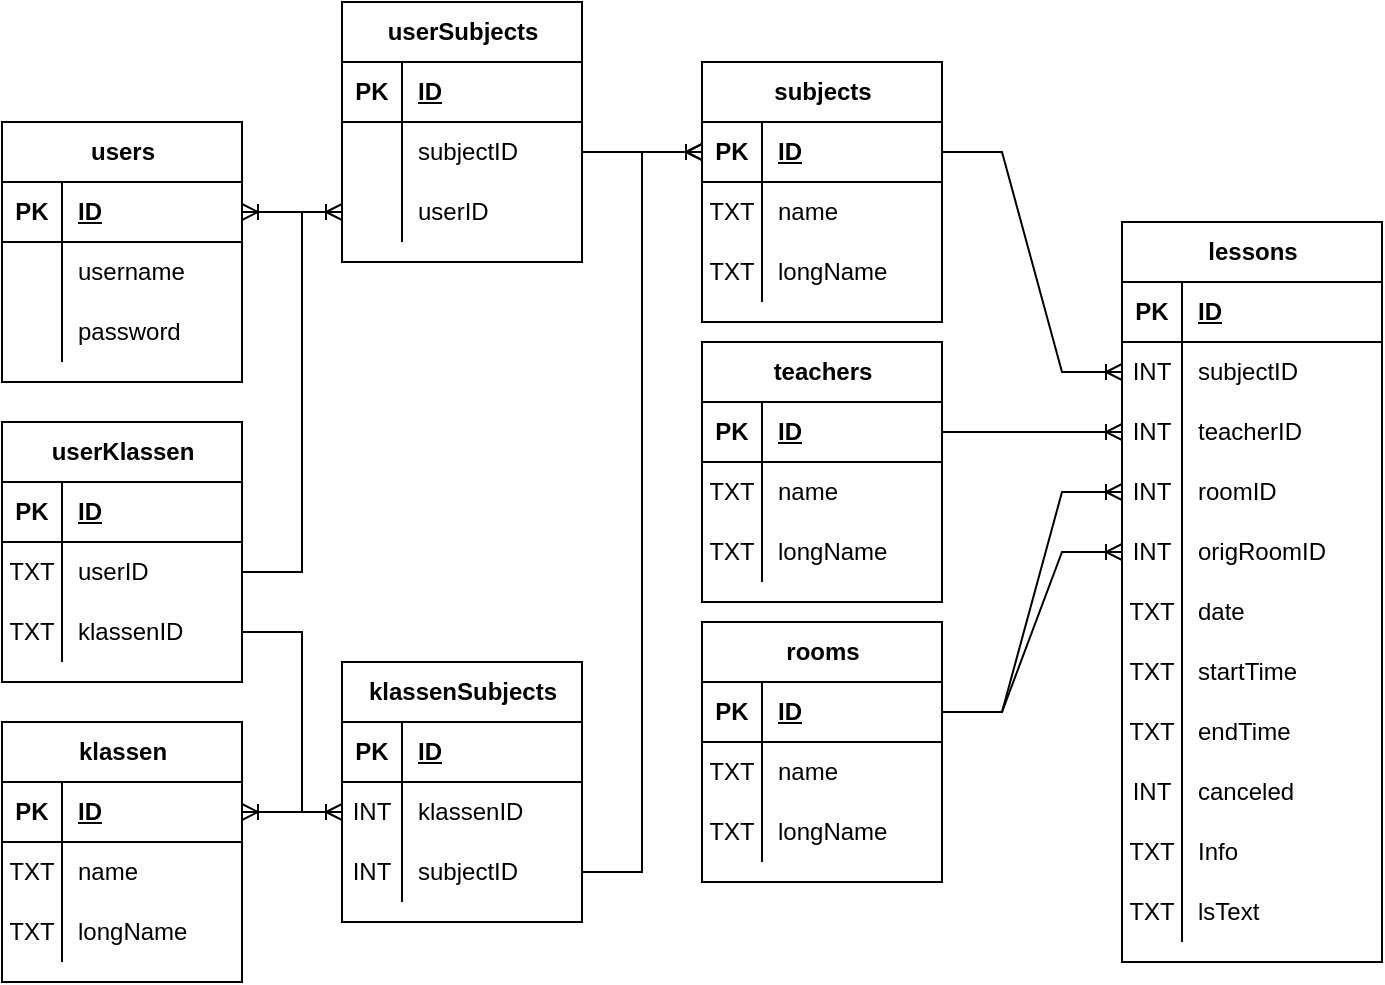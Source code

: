 <mxfile version="24.4.0" type="device">
  <diagram name="Seite-1" id="-A_qy8s5ONVsDKfyQgG_">
    <mxGraphModel dx="988" dy="573" grid="1" gridSize="10" guides="1" tooltips="1" connect="1" arrows="1" fold="1" page="1" pageScale="1" pageWidth="827" pageHeight="1169" math="0" shadow="0">
      <root>
        <mxCell id="0" />
        <mxCell id="1" parent="0" />
        <mxCell id="nutmO8HaF01SBElvA1-9-1" value="users" style="shape=table;startSize=30;container=1;collapsible=1;childLayout=tableLayout;fixedRows=1;rowLines=0;fontStyle=1;align=center;resizeLast=1;html=1;" parent="1" vertex="1">
          <mxGeometry x="70" y="90" width="120" height="130" as="geometry" />
        </mxCell>
        <mxCell id="nutmO8HaF01SBElvA1-9-2" value="" style="shape=tableRow;horizontal=0;startSize=0;swimlaneHead=0;swimlaneBody=0;fillColor=none;collapsible=0;dropTarget=0;points=[[0,0.5],[1,0.5]];portConstraint=eastwest;top=0;left=0;right=0;bottom=1;" parent="nutmO8HaF01SBElvA1-9-1" vertex="1">
          <mxGeometry y="30" width="120" height="30" as="geometry" />
        </mxCell>
        <mxCell id="nutmO8HaF01SBElvA1-9-3" value="PK" style="shape=partialRectangle;connectable=0;fillColor=none;top=0;left=0;bottom=0;right=0;fontStyle=1;overflow=hidden;whiteSpace=wrap;html=1;" parent="nutmO8HaF01SBElvA1-9-2" vertex="1">
          <mxGeometry width="30" height="30" as="geometry">
            <mxRectangle width="30" height="30" as="alternateBounds" />
          </mxGeometry>
        </mxCell>
        <mxCell id="nutmO8HaF01SBElvA1-9-4" value="ID" style="shape=partialRectangle;connectable=0;fillColor=none;top=0;left=0;bottom=0;right=0;align=left;spacingLeft=6;fontStyle=5;overflow=hidden;whiteSpace=wrap;html=1;" parent="nutmO8HaF01SBElvA1-9-2" vertex="1">
          <mxGeometry x="30" width="90" height="30" as="geometry">
            <mxRectangle width="90" height="30" as="alternateBounds" />
          </mxGeometry>
        </mxCell>
        <mxCell id="nutmO8HaF01SBElvA1-9-5" value="" style="shape=tableRow;horizontal=0;startSize=0;swimlaneHead=0;swimlaneBody=0;fillColor=none;collapsible=0;dropTarget=0;points=[[0,0.5],[1,0.5]];portConstraint=eastwest;top=0;left=0;right=0;bottom=0;" parent="nutmO8HaF01SBElvA1-9-1" vertex="1">
          <mxGeometry y="60" width="120" height="30" as="geometry" />
        </mxCell>
        <mxCell id="nutmO8HaF01SBElvA1-9-6" value="" style="shape=partialRectangle;connectable=0;fillColor=none;top=0;left=0;bottom=0;right=0;editable=1;overflow=hidden;whiteSpace=wrap;html=1;" parent="nutmO8HaF01SBElvA1-9-5" vertex="1">
          <mxGeometry width="30" height="30" as="geometry">
            <mxRectangle width="30" height="30" as="alternateBounds" />
          </mxGeometry>
        </mxCell>
        <mxCell id="nutmO8HaF01SBElvA1-9-7" value="username" style="shape=partialRectangle;connectable=0;fillColor=none;top=0;left=0;bottom=0;right=0;align=left;spacingLeft=6;overflow=hidden;whiteSpace=wrap;html=1;" parent="nutmO8HaF01SBElvA1-9-5" vertex="1">
          <mxGeometry x="30" width="90" height="30" as="geometry">
            <mxRectangle width="90" height="30" as="alternateBounds" />
          </mxGeometry>
        </mxCell>
        <mxCell id="nutmO8HaF01SBElvA1-9-8" value="" style="shape=tableRow;horizontal=0;startSize=0;swimlaneHead=0;swimlaneBody=0;fillColor=none;collapsible=0;dropTarget=0;points=[[0,0.5],[1,0.5]];portConstraint=eastwest;top=0;left=0;right=0;bottom=0;" parent="nutmO8HaF01SBElvA1-9-1" vertex="1">
          <mxGeometry y="90" width="120" height="30" as="geometry" />
        </mxCell>
        <mxCell id="nutmO8HaF01SBElvA1-9-9" value="" style="shape=partialRectangle;connectable=0;fillColor=none;top=0;left=0;bottom=0;right=0;editable=1;overflow=hidden;whiteSpace=wrap;html=1;" parent="nutmO8HaF01SBElvA1-9-8" vertex="1">
          <mxGeometry width="30" height="30" as="geometry">
            <mxRectangle width="30" height="30" as="alternateBounds" />
          </mxGeometry>
        </mxCell>
        <mxCell id="nutmO8HaF01SBElvA1-9-10" value="password" style="shape=partialRectangle;connectable=0;fillColor=none;top=0;left=0;bottom=0;right=0;align=left;spacingLeft=6;overflow=hidden;whiteSpace=wrap;html=1;" parent="nutmO8HaF01SBElvA1-9-8" vertex="1">
          <mxGeometry x="30" width="90" height="30" as="geometry">
            <mxRectangle width="90" height="30" as="alternateBounds" />
          </mxGeometry>
        </mxCell>
        <mxCell id="nutmO8HaF01SBElvA1-9-27" value="klassen" style="shape=table;startSize=30;container=1;collapsible=1;childLayout=tableLayout;fixedRows=1;rowLines=0;fontStyle=1;align=center;resizeLast=1;html=1;" parent="1" vertex="1">
          <mxGeometry x="70" y="390" width="120" height="130" as="geometry" />
        </mxCell>
        <mxCell id="nutmO8HaF01SBElvA1-9-28" value="" style="shape=tableRow;horizontal=0;startSize=0;swimlaneHead=0;swimlaneBody=0;fillColor=none;collapsible=0;dropTarget=0;points=[[0,0.5],[1,0.5]];portConstraint=eastwest;top=0;left=0;right=0;bottom=1;" parent="nutmO8HaF01SBElvA1-9-27" vertex="1">
          <mxGeometry y="30" width="120" height="30" as="geometry" />
        </mxCell>
        <mxCell id="nutmO8HaF01SBElvA1-9-29" value="PK" style="shape=partialRectangle;connectable=0;fillColor=none;top=0;left=0;bottom=0;right=0;fontStyle=1;overflow=hidden;whiteSpace=wrap;html=1;" parent="nutmO8HaF01SBElvA1-9-28" vertex="1">
          <mxGeometry width="30" height="30" as="geometry">
            <mxRectangle width="30" height="30" as="alternateBounds" />
          </mxGeometry>
        </mxCell>
        <mxCell id="nutmO8HaF01SBElvA1-9-30" value="ID" style="shape=partialRectangle;connectable=0;fillColor=none;top=0;left=0;bottom=0;right=0;align=left;spacingLeft=6;fontStyle=5;overflow=hidden;whiteSpace=wrap;html=1;" parent="nutmO8HaF01SBElvA1-9-28" vertex="1">
          <mxGeometry x="30" width="90" height="30" as="geometry">
            <mxRectangle width="90" height="30" as="alternateBounds" />
          </mxGeometry>
        </mxCell>
        <mxCell id="nutmO8HaF01SBElvA1-9-31" value="" style="shape=tableRow;horizontal=0;startSize=0;swimlaneHead=0;swimlaneBody=0;fillColor=none;collapsible=0;dropTarget=0;points=[[0,0.5],[1,0.5]];portConstraint=eastwest;top=0;left=0;right=0;bottom=0;" parent="nutmO8HaF01SBElvA1-9-27" vertex="1">
          <mxGeometry y="60" width="120" height="30" as="geometry" />
        </mxCell>
        <mxCell id="nutmO8HaF01SBElvA1-9-32" value="TXT" style="shape=partialRectangle;connectable=0;fillColor=none;top=0;left=0;bottom=0;right=0;editable=1;overflow=hidden;whiteSpace=wrap;html=1;" parent="nutmO8HaF01SBElvA1-9-31" vertex="1">
          <mxGeometry width="30" height="30" as="geometry">
            <mxRectangle width="30" height="30" as="alternateBounds" />
          </mxGeometry>
        </mxCell>
        <mxCell id="nutmO8HaF01SBElvA1-9-33" value="name" style="shape=partialRectangle;connectable=0;fillColor=none;top=0;left=0;bottom=0;right=0;align=left;spacingLeft=6;overflow=hidden;whiteSpace=wrap;html=1;" parent="nutmO8HaF01SBElvA1-9-31" vertex="1">
          <mxGeometry x="30" width="90" height="30" as="geometry">
            <mxRectangle width="90" height="30" as="alternateBounds" />
          </mxGeometry>
        </mxCell>
        <mxCell id="nutmO8HaF01SBElvA1-9-34" value="" style="shape=tableRow;horizontal=0;startSize=0;swimlaneHead=0;swimlaneBody=0;fillColor=none;collapsible=0;dropTarget=0;points=[[0,0.5],[1,0.5]];portConstraint=eastwest;top=0;left=0;right=0;bottom=0;" parent="nutmO8HaF01SBElvA1-9-27" vertex="1">
          <mxGeometry y="90" width="120" height="30" as="geometry" />
        </mxCell>
        <mxCell id="nutmO8HaF01SBElvA1-9-35" value="TXT" style="shape=partialRectangle;connectable=0;fillColor=none;top=0;left=0;bottom=0;right=0;editable=1;overflow=hidden;whiteSpace=wrap;html=1;" parent="nutmO8HaF01SBElvA1-9-34" vertex="1">
          <mxGeometry width="30" height="30" as="geometry">
            <mxRectangle width="30" height="30" as="alternateBounds" />
          </mxGeometry>
        </mxCell>
        <mxCell id="nutmO8HaF01SBElvA1-9-36" value="longName" style="shape=partialRectangle;connectable=0;fillColor=none;top=0;left=0;bottom=0;right=0;align=left;spacingLeft=6;overflow=hidden;whiteSpace=wrap;html=1;" parent="nutmO8HaF01SBElvA1-9-34" vertex="1">
          <mxGeometry x="30" width="90" height="30" as="geometry">
            <mxRectangle width="90" height="30" as="alternateBounds" />
          </mxGeometry>
        </mxCell>
        <mxCell id="nutmO8HaF01SBElvA1-9-59" value="subjects" style="shape=table;startSize=30;container=1;collapsible=1;childLayout=tableLayout;fixedRows=1;rowLines=0;fontStyle=1;align=center;resizeLast=1;html=1;" parent="1" vertex="1">
          <mxGeometry x="420" y="60" width="120" height="130" as="geometry" />
        </mxCell>
        <mxCell id="nutmO8HaF01SBElvA1-9-60" value="" style="shape=tableRow;horizontal=0;startSize=0;swimlaneHead=0;swimlaneBody=0;fillColor=none;collapsible=0;dropTarget=0;points=[[0,0.5],[1,0.5]];portConstraint=eastwest;top=0;left=0;right=0;bottom=1;" parent="nutmO8HaF01SBElvA1-9-59" vertex="1">
          <mxGeometry y="30" width="120" height="30" as="geometry" />
        </mxCell>
        <mxCell id="nutmO8HaF01SBElvA1-9-61" value="PK" style="shape=partialRectangle;connectable=0;fillColor=none;top=0;left=0;bottom=0;right=0;fontStyle=1;overflow=hidden;whiteSpace=wrap;html=1;" parent="nutmO8HaF01SBElvA1-9-60" vertex="1">
          <mxGeometry width="30" height="30" as="geometry">
            <mxRectangle width="30" height="30" as="alternateBounds" />
          </mxGeometry>
        </mxCell>
        <mxCell id="nutmO8HaF01SBElvA1-9-62" value="ID" style="shape=partialRectangle;connectable=0;fillColor=none;top=0;left=0;bottom=0;right=0;align=left;spacingLeft=6;fontStyle=5;overflow=hidden;whiteSpace=wrap;html=1;" parent="nutmO8HaF01SBElvA1-9-60" vertex="1">
          <mxGeometry x="30" width="90" height="30" as="geometry">
            <mxRectangle width="90" height="30" as="alternateBounds" />
          </mxGeometry>
        </mxCell>
        <mxCell id="nutmO8HaF01SBElvA1-9-63" value="" style="shape=tableRow;horizontal=0;startSize=0;swimlaneHead=0;swimlaneBody=0;fillColor=none;collapsible=0;dropTarget=0;points=[[0,0.5],[1,0.5]];portConstraint=eastwest;top=0;left=0;right=0;bottom=0;" parent="nutmO8HaF01SBElvA1-9-59" vertex="1">
          <mxGeometry y="60" width="120" height="30" as="geometry" />
        </mxCell>
        <mxCell id="nutmO8HaF01SBElvA1-9-64" value="TXT" style="shape=partialRectangle;connectable=0;fillColor=none;top=0;left=0;bottom=0;right=0;editable=1;overflow=hidden;whiteSpace=wrap;html=1;" parent="nutmO8HaF01SBElvA1-9-63" vertex="1">
          <mxGeometry width="30" height="30" as="geometry">
            <mxRectangle width="30" height="30" as="alternateBounds" />
          </mxGeometry>
        </mxCell>
        <mxCell id="nutmO8HaF01SBElvA1-9-65" value="name" style="shape=partialRectangle;connectable=0;fillColor=none;top=0;left=0;bottom=0;right=0;align=left;spacingLeft=6;overflow=hidden;whiteSpace=wrap;html=1;" parent="nutmO8HaF01SBElvA1-9-63" vertex="1">
          <mxGeometry x="30" width="90" height="30" as="geometry">
            <mxRectangle width="90" height="30" as="alternateBounds" />
          </mxGeometry>
        </mxCell>
        <mxCell id="nutmO8HaF01SBElvA1-9-66" value="" style="shape=tableRow;horizontal=0;startSize=0;swimlaneHead=0;swimlaneBody=0;fillColor=none;collapsible=0;dropTarget=0;points=[[0,0.5],[1,0.5]];portConstraint=eastwest;top=0;left=0;right=0;bottom=0;" parent="nutmO8HaF01SBElvA1-9-59" vertex="1">
          <mxGeometry y="90" width="120" height="30" as="geometry" />
        </mxCell>
        <mxCell id="nutmO8HaF01SBElvA1-9-67" value="TXT" style="shape=partialRectangle;connectable=0;fillColor=none;top=0;left=0;bottom=0;right=0;editable=1;overflow=hidden;whiteSpace=wrap;html=1;" parent="nutmO8HaF01SBElvA1-9-66" vertex="1">
          <mxGeometry width="30" height="30" as="geometry">
            <mxRectangle width="30" height="30" as="alternateBounds" />
          </mxGeometry>
        </mxCell>
        <mxCell id="nutmO8HaF01SBElvA1-9-68" value="longName" style="shape=partialRectangle;connectable=0;fillColor=none;top=0;left=0;bottom=0;right=0;align=left;spacingLeft=6;overflow=hidden;whiteSpace=wrap;html=1;" parent="nutmO8HaF01SBElvA1-9-66" vertex="1">
          <mxGeometry x="30" width="90" height="30" as="geometry">
            <mxRectangle width="90" height="30" as="alternateBounds" />
          </mxGeometry>
        </mxCell>
        <mxCell id="nutmO8HaF01SBElvA1-9-75" value="lessons" style="shape=table;startSize=30;container=1;collapsible=1;childLayout=tableLayout;fixedRows=1;rowLines=0;fontStyle=1;align=center;resizeLast=1;html=1;" parent="1" vertex="1">
          <mxGeometry x="630" y="140" width="130" height="370" as="geometry" />
        </mxCell>
        <mxCell id="nutmO8HaF01SBElvA1-9-76" value="" style="shape=tableRow;horizontal=0;startSize=0;swimlaneHead=0;swimlaneBody=0;fillColor=none;collapsible=0;dropTarget=0;points=[[0,0.5],[1,0.5]];portConstraint=eastwest;top=0;left=0;right=0;bottom=1;" parent="nutmO8HaF01SBElvA1-9-75" vertex="1">
          <mxGeometry y="30" width="130" height="30" as="geometry" />
        </mxCell>
        <mxCell id="nutmO8HaF01SBElvA1-9-77" value="PK" style="shape=partialRectangle;connectable=0;fillColor=none;top=0;left=0;bottom=0;right=0;fontStyle=1;overflow=hidden;whiteSpace=wrap;html=1;" parent="nutmO8HaF01SBElvA1-9-76" vertex="1">
          <mxGeometry width="30" height="30" as="geometry">
            <mxRectangle width="30" height="30" as="alternateBounds" />
          </mxGeometry>
        </mxCell>
        <mxCell id="nutmO8HaF01SBElvA1-9-78" value="ID" style="shape=partialRectangle;connectable=0;fillColor=none;top=0;left=0;bottom=0;right=0;align=left;spacingLeft=6;fontStyle=5;overflow=hidden;whiteSpace=wrap;html=1;" parent="nutmO8HaF01SBElvA1-9-76" vertex="1">
          <mxGeometry x="30" width="100" height="30" as="geometry">
            <mxRectangle width="100" height="30" as="alternateBounds" />
          </mxGeometry>
        </mxCell>
        <mxCell id="nutmO8HaF01SBElvA1-9-82" value="" style="shape=tableRow;horizontal=0;startSize=0;swimlaneHead=0;swimlaneBody=0;fillColor=none;collapsible=0;dropTarget=0;points=[[0,0.5],[1,0.5]];portConstraint=eastwest;top=0;left=0;right=0;bottom=0;" parent="nutmO8HaF01SBElvA1-9-75" vertex="1">
          <mxGeometry y="60" width="130" height="30" as="geometry" />
        </mxCell>
        <mxCell id="nutmO8HaF01SBElvA1-9-83" value="INT" style="shape=partialRectangle;connectable=0;fillColor=none;top=0;left=0;bottom=0;right=0;editable=1;overflow=hidden;whiteSpace=wrap;html=1;" parent="nutmO8HaF01SBElvA1-9-82" vertex="1">
          <mxGeometry width="30" height="30" as="geometry">
            <mxRectangle width="30" height="30" as="alternateBounds" />
          </mxGeometry>
        </mxCell>
        <mxCell id="nutmO8HaF01SBElvA1-9-84" value="subjectID" style="shape=partialRectangle;connectable=0;fillColor=none;top=0;left=0;bottom=0;right=0;align=left;spacingLeft=6;overflow=hidden;whiteSpace=wrap;html=1;" parent="nutmO8HaF01SBElvA1-9-82" vertex="1">
          <mxGeometry x="30" width="100" height="30" as="geometry">
            <mxRectangle width="100" height="30" as="alternateBounds" />
          </mxGeometry>
        </mxCell>
        <mxCell id="nutmO8HaF01SBElvA1-9-85" value="" style="shape=tableRow;horizontal=0;startSize=0;swimlaneHead=0;swimlaneBody=0;fillColor=none;collapsible=0;dropTarget=0;points=[[0,0.5],[1,0.5]];portConstraint=eastwest;top=0;left=0;right=0;bottom=0;" parent="nutmO8HaF01SBElvA1-9-75" vertex="1">
          <mxGeometry y="90" width="130" height="30" as="geometry" />
        </mxCell>
        <mxCell id="nutmO8HaF01SBElvA1-9-86" value="INT" style="shape=partialRectangle;connectable=0;fillColor=none;top=0;left=0;bottom=0;right=0;editable=1;overflow=hidden;whiteSpace=wrap;html=1;" parent="nutmO8HaF01SBElvA1-9-85" vertex="1">
          <mxGeometry width="30" height="30" as="geometry">
            <mxRectangle width="30" height="30" as="alternateBounds" />
          </mxGeometry>
        </mxCell>
        <mxCell id="nutmO8HaF01SBElvA1-9-87" value="teacherID" style="shape=partialRectangle;connectable=0;fillColor=none;top=0;left=0;bottom=0;right=0;align=left;spacingLeft=6;overflow=hidden;whiteSpace=wrap;html=1;" parent="nutmO8HaF01SBElvA1-9-85" vertex="1">
          <mxGeometry x="30" width="100" height="30" as="geometry">
            <mxRectangle width="100" height="30" as="alternateBounds" />
          </mxGeometry>
        </mxCell>
        <mxCell id="nutmO8HaF01SBElvA1-9-134" value="" style="shape=tableRow;horizontal=0;startSize=0;swimlaneHead=0;swimlaneBody=0;fillColor=none;collapsible=0;dropTarget=0;points=[[0,0.5],[1,0.5]];portConstraint=eastwest;top=0;left=0;right=0;bottom=0;" parent="nutmO8HaF01SBElvA1-9-75" vertex="1">
          <mxGeometry y="120" width="130" height="30" as="geometry" />
        </mxCell>
        <mxCell id="nutmO8HaF01SBElvA1-9-135" value="INT" style="shape=partialRectangle;connectable=0;fillColor=none;top=0;left=0;bottom=0;right=0;editable=1;overflow=hidden;whiteSpace=wrap;html=1;" parent="nutmO8HaF01SBElvA1-9-134" vertex="1">
          <mxGeometry width="30" height="30" as="geometry">
            <mxRectangle width="30" height="30" as="alternateBounds" />
          </mxGeometry>
        </mxCell>
        <mxCell id="nutmO8HaF01SBElvA1-9-136" value="roomID" style="shape=partialRectangle;connectable=0;fillColor=none;top=0;left=0;bottom=0;right=0;align=left;spacingLeft=6;overflow=hidden;whiteSpace=wrap;html=1;" parent="nutmO8HaF01SBElvA1-9-134" vertex="1">
          <mxGeometry x="30" width="100" height="30" as="geometry">
            <mxRectangle width="100" height="30" as="alternateBounds" />
          </mxGeometry>
        </mxCell>
        <mxCell id="nutmO8HaF01SBElvA1-9-159" value="" style="shape=tableRow;horizontal=0;startSize=0;swimlaneHead=0;swimlaneBody=0;fillColor=none;collapsible=0;dropTarget=0;points=[[0,0.5],[1,0.5]];portConstraint=eastwest;top=0;left=0;right=0;bottom=0;" parent="nutmO8HaF01SBElvA1-9-75" vertex="1">
          <mxGeometry y="150" width="130" height="30" as="geometry" />
        </mxCell>
        <mxCell id="nutmO8HaF01SBElvA1-9-160" value="INT" style="shape=partialRectangle;connectable=0;fillColor=none;top=0;left=0;bottom=0;right=0;editable=1;overflow=hidden;whiteSpace=wrap;html=1;" parent="nutmO8HaF01SBElvA1-9-159" vertex="1">
          <mxGeometry width="30" height="30" as="geometry">
            <mxRectangle width="30" height="30" as="alternateBounds" />
          </mxGeometry>
        </mxCell>
        <mxCell id="nutmO8HaF01SBElvA1-9-161" value="origRoomID" style="shape=partialRectangle;connectable=0;fillColor=none;top=0;left=0;bottom=0;right=0;align=left;spacingLeft=6;overflow=hidden;whiteSpace=wrap;html=1;" parent="nutmO8HaF01SBElvA1-9-159" vertex="1">
          <mxGeometry x="30" width="100" height="30" as="geometry">
            <mxRectangle width="100" height="30" as="alternateBounds" />
          </mxGeometry>
        </mxCell>
        <mxCell id="nutmO8HaF01SBElvA1-9-137" value="" style="shape=tableRow;horizontal=0;startSize=0;swimlaneHead=0;swimlaneBody=0;fillColor=none;collapsible=0;dropTarget=0;points=[[0,0.5],[1,0.5]];portConstraint=eastwest;top=0;left=0;right=0;bottom=0;" parent="nutmO8HaF01SBElvA1-9-75" vertex="1">
          <mxGeometry y="180" width="130" height="30" as="geometry" />
        </mxCell>
        <mxCell id="nutmO8HaF01SBElvA1-9-138" value="TXT" style="shape=partialRectangle;connectable=0;fillColor=none;top=0;left=0;bottom=0;right=0;editable=1;overflow=hidden;whiteSpace=wrap;html=1;" parent="nutmO8HaF01SBElvA1-9-137" vertex="1">
          <mxGeometry width="30" height="30" as="geometry">
            <mxRectangle width="30" height="30" as="alternateBounds" />
          </mxGeometry>
        </mxCell>
        <mxCell id="nutmO8HaF01SBElvA1-9-139" value="date" style="shape=partialRectangle;connectable=0;fillColor=none;top=0;left=0;bottom=0;right=0;align=left;spacingLeft=6;overflow=hidden;whiteSpace=wrap;html=1;" parent="nutmO8HaF01SBElvA1-9-137" vertex="1">
          <mxGeometry x="30" width="100" height="30" as="geometry">
            <mxRectangle width="100" height="30" as="alternateBounds" />
          </mxGeometry>
        </mxCell>
        <mxCell id="nutmO8HaF01SBElvA1-9-140" value="" style="shape=tableRow;horizontal=0;startSize=0;swimlaneHead=0;swimlaneBody=0;fillColor=none;collapsible=0;dropTarget=0;points=[[0,0.5],[1,0.5]];portConstraint=eastwest;top=0;left=0;right=0;bottom=0;" parent="nutmO8HaF01SBElvA1-9-75" vertex="1">
          <mxGeometry y="210" width="130" height="30" as="geometry" />
        </mxCell>
        <mxCell id="nutmO8HaF01SBElvA1-9-141" value="TXT" style="shape=partialRectangle;connectable=0;fillColor=none;top=0;left=0;bottom=0;right=0;editable=1;overflow=hidden;whiteSpace=wrap;html=1;" parent="nutmO8HaF01SBElvA1-9-140" vertex="1">
          <mxGeometry width="30" height="30" as="geometry">
            <mxRectangle width="30" height="30" as="alternateBounds" />
          </mxGeometry>
        </mxCell>
        <mxCell id="nutmO8HaF01SBElvA1-9-142" value="startTime" style="shape=partialRectangle;connectable=0;fillColor=none;top=0;left=0;bottom=0;right=0;align=left;spacingLeft=6;overflow=hidden;whiteSpace=wrap;html=1;" parent="nutmO8HaF01SBElvA1-9-140" vertex="1">
          <mxGeometry x="30" width="100" height="30" as="geometry">
            <mxRectangle width="100" height="30" as="alternateBounds" />
          </mxGeometry>
        </mxCell>
        <mxCell id="nutmO8HaF01SBElvA1-9-143" value="" style="shape=tableRow;horizontal=0;startSize=0;swimlaneHead=0;swimlaneBody=0;fillColor=none;collapsible=0;dropTarget=0;points=[[0,0.5],[1,0.5]];portConstraint=eastwest;top=0;left=0;right=0;bottom=0;" parent="nutmO8HaF01SBElvA1-9-75" vertex="1">
          <mxGeometry y="240" width="130" height="30" as="geometry" />
        </mxCell>
        <mxCell id="nutmO8HaF01SBElvA1-9-144" value="TXT" style="shape=partialRectangle;connectable=0;fillColor=none;top=0;left=0;bottom=0;right=0;editable=1;overflow=hidden;whiteSpace=wrap;html=1;" parent="nutmO8HaF01SBElvA1-9-143" vertex="1">
          <mxGeometry width="30" height="30" as="geometry">
            <mxRectangle width="30" height="30" as="alternateBounds" />
          </mxGeometry>
        </mxCell>
        <mxCell id="nutmO8HaF01SBElvA1-9-145" value="endTime" style="shape=partialRectangle;connectable=0;fillColor=none;top=0;left=0;bottom=0;right=0;align=left;spacingLeft=6;overflow=hidden;whiteSpace=wrap;html=1;" parent="nutmO8HaF01SBElvA1-9-143" vertex="1">
          <mxGeometry x="30" width="100" height="30" as="geometry">
            <mxRectangle width="100" height="30" as="alternateBounds" />
          </mxGeometry>
        </mxCell>
        <mxCell id="nutmO8HaF01SBElvA1-9-146" value="" style="shape=tableRow;horizontal=0;startSize=0;swimlaneHead=0;swimlaneBody=0;fillColor=none;collapsible=0;dropTarget=0;points=[[0,0.5],[1,0.5]];portConstraint=eastwest;top=0;left=0;right=0;bottom=0;" parent="nutmO8HaF01SBElvA1-9-75" vertex="1">
          <mxGeometry y="270" width="130" height="30" as="geometry" />
        </mxCell>
        <mxCell id="nutmO8HaF01SBElvA1-9-147" value="INT" style="shape=partialRectangle;connectable=0;fillColor=none;top=0;left=0;bottom=0;right=0;editable=1;overflow=hidden;whiteSpace=wrap;html=1;" parent="nutmO8HaF01SBElvA1-9-146" vertex="1">
          <mxGeometry width="30" height="30" as="geometry">
            <mxRectangle width="30" height="30" as="alternateBounds" />
          </mxGeometry>
        </mxCell>
        <mxCell id="nutmO8HaF01SBElvA1-9-148" value="canceled" style="shape=partialRectangle;connectable=0;fillColor=none;top=0;left=0;bottom=0;right=0;align=left;spacingLeft=6;overflow=hidden;whiteSpace=wrap;html=1;" parent="nutmO8HaF01SBElvA1-9-146" vertex="1">
          <mxGeometry x="30" width="100" height="30" as="geometry">
            <mxRectangle width="100" height="30" as="alternateBounds" />
          </mxGeometry>
        </mxCell>
        <mxCell id="nutmO8HaF01SBElvA1-9-149" value="" style="shape=tableRow;horizontal=0;startSize=0;swimlaneHead=0;swimlaneBody=0;fillColor=none;collapsible=0;dropTarget=0;points=[[0,0.5],[1,0.5]];portConstraint=eastwest;top=0;left=0;right=0;bottom=0;" parent="nutmO8HaF01SBElvA1-9-75" vertex="1">
          <mxGeometry y="300" width="130" height="30" as="geometry" />
        </mxCell>
        <mxCell id="nutmO8HaF01SBElvA1-9-150" value="TXT" style="shape=partialRectangle;connectable=0;fillColor=none;top=0;left=0;bottom=0;right=0;editable=1;overflow=hidden;whiteSpace=wrap;html=1;" parent="nutmO8HaF01SBElvA1-9-149" vertex="1">
          <mxGeometry width="30" height="30" as="geometry">
            <mxRectangle width="30" height="30" as="alternateBounds" />
          </mxGeometry>
        </mxCell>
        <mxCell id="nutmO8HaF01SBElvA1-9-151" value="Info" style="shape=partialRectangle;connectable=0;fillColor=none;top=0;left=0;bottom=0;right=0;align=left;spacingLeft=6;overflow=hidden;whiteSpace=wrap;html=1;" parent="nutmO8HaF01SBElvA1-9-149" vertex="1">
          <mxGeometry x="30" width="100" height="30" as="geometry">
            <mxRectangle width="100" height="30" as="alternateBounds" />
          </mxGeometry>
        </mxCell>
        <mxCell id="nutmO8HaF01SBElvA1-9-163" value="" style="shape=tableRow;horizontal=0;startSize=0;swimlaneHead=0;swimlaneBody=0;fillColor=none;collapsible=0;dropTarget=0;points=[[0,0.5],[1,0.5]];portConstraint=eastwest;top=0;left=0;right=0;bottom=0;" parent="nutmO8HaF01SBElvA1-9-75" vertex="1">
          <mxGeometry y="330" width="130" height="30" as="geometry" />
        </mxCell>
        <mxCell id="nutmO8HaF01SBElvA1-9-164" value="TXT" style="shape=partialRectangle;connectable=0;fillColor=none;top=0;left=0;bottom=0;right=0;editable=1;overflow=hidden;whiteSpace=wrap;html=1;" parent="nutmO8HaF01SBElvA1-9-163" vertex="1">
          <mxGeometry width="30" height="30" as="geometry">
            <mxRectangle width="30" height="30" as="alternateBounds" />
          </mxGeometry>
        </mxCell>
        <mxCell id="nutmO8HaF01SBElvA1-9-165" value="lsText" style="shape=partialRectangle;connectable=0;fillColor=none;top=0;left=0;bottom=0;right=0;align=left;spacingLeft=6;overflow=hidden;whiteSpace=wrap;html=1;" parent="nutmO8HaF01SBElvA1-9-163" vertex="1">
          <mxGeometry x="30" width="100" height="30" as="geometry">
            <mxRectangle width="100" height="30" as="alternateBounds" />
          </mxGeometry>
        </mxCell>
        <mxCell id="nutmO8HaF01SBElvA1-9-114" value="teachers" style="shape=table;startSize=30;container=1;collapsible=1;childLayout=tableLayout;fixedRows=1;rowLines=0;fontStyle=1;align=center;resizeLast=1;html=1;" parent="1" vertex="1">
          <mxGeometry x="420" y="200" width="120" height="130" as="geometry" />
        </mxCell>
        <mxCell id="nutmO8HaF01SBElvA1-9-115" value="" style="shape=tableRow;horizontal=0;startSize=0;swimlaneHead=0;swimlaneBody=0;fillColor=none;collapsible=0;dropTarget=0;points=[[0,0.5],[1,0.5]];portConstraint=eastwest;top=0;left=0;right=0;bottom=1;" parent="nutmO8HaF01SBElvA1-9-114" vertex="1">
          <mxGeometry y="30" width="120" height="30" as="geometry" />
        </mxCell>
        <mxCell id="nutmO8HaF01SBElvA1-9-116" value="PK" style="shape=partialRectangle;connectable=0;fillColor=none;top=0;left=0;bottom=0;right=0;fontStyle=1;overflow=hidden;whiteSpace=wrap;html=1;" parent="nutmO8HaF01SBElvA1-9-115" vertex="1">
          <mxGeometry width="30" height="30" as="geometry">
            <mxRectangle width="30" height="30" as="alternateBounds" />
          </mxGeometry>
        </mxCell>
        <mxCell id="nutmO8HaF01SBElvA1-9-117" value="ID" style="shape=partialRectangle;connectable=0;fillColor=none;top=0;left=0;bottom=0;right=0;align=left;spacingLeft=6;fontStyle=5;overflow=hidden;whiteSpace=wrap;html=1;" parent="nutmO8HaF01SBElvA1-9-115" vertex="1">
          <mxGeometry x="30" width="90" height="30" as="geometry">
            <mxRectangle width="90" height="30" as="alternateBounds" />
          </mxGeometry>
        </mxCell>
        <mxCell id="nutmO8HaF01SBElvA1-9-118" value="" style="shape=tableRow;horizontal=0;startSize=0;swimlaneHead=0;swimlaneBody=0;fillColor=none;collapsible=0;dropTarget=0;points=[[0,0.5],[1,0.5]];portConstraint=eastwest;top=0;left=0;right=0;bottom=0;" parent="nutmO8HaF01SBElvA1-9-114" vertex="1">
          <mxGeometry y="60" width="120" height="30" as="geometry" />
        </mxCell>
        <mxCell id="nutmO8HaF01SBElvA1-9-119" value="TXT" style="shape=partialRectangle;connectable=0;fillColor=none;top=0;left=0;bottom=0;right=0;editable=1;overflow=hidden;whiteSpace=wrap;html=1;" parent="nutmO8HaF01SBElvA1-9-118" vertex="1">
          <mxGeometry width="30" height="30" as="geometry">
            <mxRectangle width="30" height="30" as="alternateBounds" />
          </mxGeometry>
        </mxCell>
        <mxCell id="nutmO8HaF01SBElvA1-9-120" value="name" style="shape=partialRectangle;connectable=0;fillColor=none;top=0;left=0;bottom=0;right=0;align=left;spacingLeft=6;overflow=hidden;whiteSpace=wrap;html=1;" parent="nutmO8HaF01SBElvA1-9-118" vertex="1">
          <mxGeometry x="30" width="90" height="30" as="geometry">
            <mxRectangle width="90" height="30" as="alternateBounds" />
          </mxGeometry>
        </mxCell>
        <mxCell id="nutmO8HaF01SBElvA1-9-121" value="" style="shape=tableRow;horizontal=0;startSize=0;swimlaneHead=0;swimlaneBody=0;fillColor=none;collapsible=0;dropTarget=0;points=[[0,0.5],[1,0.5]];portConstraint=eastwest;top=0;left=0;right=0;bottom=0;" parent="nutmO8HaF01SBElvA1-9-114" vertex="1">
          <mxGeometry y="90" width="120" height="30" as="geometry" />
        </mxCell>
        <mxCell id="nutmO8HaF01SBElvA1-9-122" value="TXT" style="shape=partialRectangle;connectable=0;fillColor=none;top=0;left=0;bottom=0;right=0;editable=1;overflow=hidden;whiteSpace=wrap;html=1;" parent="nutmO8HaF01SBElvA1-9-121" vertex="1">
          <mxGeometry width="30" height="30" as="geometry">
            <mxRectangle width="30" height="30" as="alternateBounds" />
          </mxGeometry>
        </mxCell>
        <mxCell id="nutmO8HaF01SBElvA1-9-123" value="longName" style="shape=partialRectangle;connectable=0;fillColor=none;top=0;left=0;bottom=0;right=0;align=left;spacingLeft=6;overflow=hidden;whiteSpace=wrap;html=1;" parent="nutmO8HaF01SBElvA1-9-121" vertex="1">
          <mxGeometry x="30" width="90" height="30" as="geometry">
            <mxRectangle width="90" height="30" as="alternateBounds" />
          </mxGeometry>
        </mxCell>
        <mxCell id="nutmO8HaF01SBElvA1-9-124" value="rooms" style="shape=table;startSize=30;container=1;collapsible=1;childLayout=tableLayout;fixedRows=1;rowLines=0;fontStyle=1;align=center;resizeLast=1;html=1;" parent="1" vertex="1">
          <mxGeometry x="420" y="340" width="120" height="130" as="geometry" />
        </mxCell>
        <mxCell id="nutmO8HaF01SBElvA1-9-125" value="" style="shape=tableRow;horizontal=0;startSize=0;swimlaneHead=0;swimlaneBody=0;fillColor=none;collapsible=0;dropTarget=0;points=[[0,0.5],[1,0.5]];portConstraint=eastwest;top=0;left=0;right=0;bottom=1;" parent="nutmO8HaF01SBElvA1-9-124" vertex="1">
          <mxGeometry y="30" width="120" height="30" as="geometry" />
        </mxCell>
        <mxCell id="nutmO8HaF01SBElvA1-9-126" value="PK" style="shape=partialRectangle;connectable=0;fillColor=none;top=0;left=0;bottom=0;right=0;fontStyle=1;overflow=hidden;whiteSpace=wrap;html=1;" parent="nutmO8HaF01SBElvA1-9-125" vertex="1">
          <mxGeometry width="30" height="30" as="geometry">
            <mxRectangle width="30" height="30" as="alternateBounds" />
          </mxGeometry>
        </mxCell>
        <mxCell id="nutmO8HaF01SBElvA1-9-127" value="ID" style="shape=partialRectangle;connectable=0;fillColor=none;top=0;left=0;bottom=0;right=0;align=left;spacingLeft=6;fontStyle=5;overflow=hidden;whiteSpace=wrap;html=1;" parent="nutmO8HaF01SBElvA1-9-125" vertex="1">
          <mxGeometry x="30" width="90" height="30" as="geometry">
            <mxRectangle width="90" height="30" as="alternateBounds" />
          </mxGeometry>
        </mxCell>
        <mxCell id="nutmO8HaF01SBElvA1-9-128" value="" style="shape=tableRow;horizontal=0;startSize=0;swimlaneHead=0;swimlaneBody=0;fillColor=none;collapsible=0;dropTarget=0;points=[[0,0.5],[1,0.5]];portConstraint=eastwest;top=0;left=0;right=0;bottom=0;" parent="nutmO8HaF01SBElvA1-9-124" vertex="1">
          <mxGeometry y="60" width="120" height="30" as="geometry" />
        </mxCell>
        <mxCell id="nutmO8HaF01SBElvA1-9-129" value="TXT" style="shape=partialRectangle;connectable=0;fillColor=none;top=0;left=0;bottom=0;right=0;editable=1;overflow=hidden;whiteSpace=wrap;html=1;" parent="nutmO8HaF01SBElvA1-9-128" vertex="1">
          <mxGeometry width="30" height="30" as="geometry">
            <mxRectangle width="30" height="30" as="alternateBounds" />
          </mxGeometry>
        </mxCell>
        <mxCell id="nutmO8HaF01SBElvA1-9-130" value="name" style="shape=partialRectangle;connectable=0;fillColor=none;top=0;left=0;bottom=0;right=0;align=left;spacingLeft=6;overflow=hidden;whiteSpace=wrap;html=1;" parent="nutmO8HaF01SBElvA1-9-128" vertex="1">
          <mxGeometry x="30" width="90" height="30" as="geometry">
            <mxRectangle width="90" height="30" as="alternateBounds" />
          </mxGeometry>
        </mxCell>
        <mxCell id="nutmO8HaF01SBElvA1-9-131" value="" style="shape=tableRow;horizontal=0;startSize=0;swimlaneHead=0;swimlaneBody=0;fillColor=none;collapsible=0;dropTarget=0;points=[[0,0.5],[1,0.5]];portConstraint=eastwest;top=0;left=0;right=0;bottom=0;" parent="nutmO8HaF01SBElvA1-9-124" vertex="1">
          <mxGeometry y="90" width="120" height="30" as="geometry" />
        </mxCell>
        <mxCell id="nutmO8HaF01SBElvA1-9-132" value="TXT" style="shape=partialRectangle;connectable=0;fillColor=none;top=0;left=0;bottom=0;right=0;editable=1;overflow=hidden;whiteSpace=wrap;html=1;" parent="nutmO8HaF01SBElvA1-9-131" vertex="1">
          <mxGeometry width="30" height="30" as="geometry">
            <mxRectangle width="30" height="30" as="alternateBounds" />
          </mxGeometry>
        </mxCell>
        <mxCell id="nutmO8HaF01SBElvA1-9-133" value="longName" style="shape=partialRectangle;connectable=0;fillColor=none;top=0;left=0;bottom=0;right=0;align=left;spacingLeft=6;overflow=hidden;whiteSpace=wrap;html=1;" parent="nutmO8HaF01SBElvA1-9-131" vertex="1">
          <mxGeometry x="30" width="90" height="30" as="geometry">
            <mxRectangle width="90" height="30" as="alternateBounds" />
          </mxGeometry>
        </mxCell>
        <mxCell id="nutmO8HaF01SBElvA1-9-156" value="" style="edgeStyle=entityRelationEdgeStyle;fontSize=12;html=1;endArrow=ERoneToMany;rounded=0;exitX=1;exitY=0.5;exitDx=0;exitDy=0;entryX=0;entryY=0.5;entryDx=0;entryDy=0;" parent="1" source="nutmO8HaF01SBElvA1-9-60" target="nutmO8HaF01SBElvA1-9-82" edge="1">
          <mxGeometry width="100" height="100" relative="1" as="geometry">
            <mxPoint x="760" y="220" as="sourcePoint" />
            <mxPoint x="860" y="120" as="targetPoint" />
          </mxGeometry>
        </mxCell>
        <mxCell id="nutmO8HaF01SBElvA1-9-157" value="" style="edgeStyle=entityRelationEdgeStyle;fontSize=12;html=1;endArrow=ERoneToMany;rounded=0;entryX=0;entryY=0.5;entryDx=0;entryDy=0;exitX=1;exitY=0.5;exitDx=0;exitDy=0;" parent="1" source="nutmO8HaF01SBElvA1-9-115" target="nutmO8HaF01SBElvA1-9-85" edge="1">
          <mxGeometry width="100" height="100" relative="1" as="geometry">
            <mxPoint x="840" y="340" as="sourcePoint" />
            <mxPoint x="940" y="240" as="targetPoint" />
          </mxGeometry>
        </mxCell>
        <mxCell id="nutmO8HaF01SBElvA1-9-158" value="" style="edgeStyle=entityRelationEdgeStyle;fontSize=12;html=1;endArrow=ERoneToMany;rounded=0;entryX=0;entryY=0.5;entryDx=0;entryDy=0;exitX=1;exitY=0.5;exitDx=0;exitDy=0;" parent="1" source="nutmO8HaF01SBElvA1-9-125" target="nutmO8HaF01SBElvA1-9-134" edge="1">
          <mxGeometry width="100" height="100" relative="1" as="geometry">
            <mxPoint x="840" y="410" as="sourcePoint" />
            <mxPoint x="940" y="310" as="targetPoint" />
          </mxGeometry>
        </mxCell>
        <mxCell id="nutmO8HaF01SBElvA1-9-162" value="" style="edgeStyle=entityRelationEdgeStyle;fontSize=12;html=1;endArrow=ERoneToMany;rounded=0;entryX=0;entryY=0.5;entryDx=0;entryDy=0;exitX=1;exitY=0.5;exitDx=0;exitDy=0;" parent="1" source="nutmO8HaF01SBElvA1-9-125" target="nutmO8HaF01SBElvA1-9-159" edge="1">
          <mxGeometry width="100" height="100" relative="1" as="geometry">
            <mxPoint x="770" y="515" as="sourcePoint" />
            <mxPoint x="930" y="215" as="targetPoint" />
          </mxGeometry>
        </mxCell>
        <mxCell id="nutmO8HaF01SBElvA1-9-176" value="userSubjects" style="shape=table;startSize=30;container=1;collapsible=1;childLayout=tableLayout;fixedRows=1;rowLines=0;fontStyle=1;align=center;resizeLast=1;html=1;" parent="1" vertex="1">
          <mxGeometry x="240" y="30" width="120" height="130" as="geometry" />
        </mxCell>
        <mxCell id="nutmO8HaF01SBElvA1-9-177" value="" style="shape=tableRow;horizontal=0;startSize=0;swimlaneHead=0;swimlaneBody=0;fillColor=none;collapsible=0;dropTarget=0;points=[[0,0.5],[1,0.5]];portConstraint=eastwest;top=0;left=0;right=0;bottom=1;" parent="nutmO8HaF01SBElvA1-9-176" vertex="1">
          <mxGeometry y="30" width="120" height="30" as="geometry" />
        </mxCell>
        <mxCell id="nutmO8HaF01SBElvA1-9-178" value="PK" style="shape=partialRectangle;connectable=0;fillColor=none;top=0;left=0;bottom=0;right=0;fontStyle=1;overflow=hidden;whiteSpace=wrap;html=1;" parent="nutmO8HaF01SBElvA1-9-177" vertex="1">
          <mxGeometry width="30" height="30" as="geometry">
            <mxRectangle width="30" height="30" as="alternateBounds" />
          </mxGeometry>
        </mxCell>
        <mxCell id="nutmO8HaF01SBElvA1-9-179" value="ID" style="shape=partialRectangle;connectable=0;fillColor=none;top=0;left=0;bottom=0;right=0;align=left;spacingLeft=6;fontStyle=5;overflow=hidden;whiteSpace=wrap;html=1;" parent="nutmO8HaF01SBElvA1-9-177" vertex="1">
          <mxGeometry x="30" width="90" height="30" as="geometry">
            <mxRectangle width="90" height="30" as="alternateBounds" />
          </mxGeometry>
        </mxCell>
        <mxCell id="nutmO8HaF01SBElvA1-9-180" value="" style="shape=tableRow;horizontal=0;startSize=0;swimlaneHead=0;swimlaneBody=0;fillColor=none;collapsible=0;dropTarget=0;points=[[0,0.5],[1,0.5]];portConstraint=eastwest;top=0;left=0;right=0;bottom=0;" parent="nutmO8HaF01SBElvA1-9-176" vertex="1">
          <mxGeometry y="60" width="120" height="30" as="geometry" />
        </mxCell>
        <mxCell id="nutmO8HaF01SBElvA1-9-181" value="" style="shape=partialRectangle;connectable=0;fillColor=none;top=0;left=0;bottom=0;right=0;editable=1;overflow=hidden;whiteSpace=wrap;html=1;" parent="nutmO8HaF01SBElvA1-9-180" vertex="1">
          <mxGeometry width="30" height="30" as="geometry">
            <mxRectangle width="30" height="30" as="alternateBounds" />
          </mxGeometry>
        </mxCell>
        <mxCell id="nutmO8HaF01SBElvA1-9-182" value="subjectID" style="shape=partialRectangle;connectable=0;fillColor=none;top=0;left=0;bottom=0;right=0;align=left;spacingLeft=6;overflow=hidden;whiteSpace=wrap;html=1;" parent="nutmO8HaF01SBElvA1-9-180" vertex="1">
          <mxGeometry x="30" width="90" height="30" as="geometry">
            <mxRectangle width="90" height="30" as="alternateBounds" />
          </mxGeometry>
        </mxCell>
        <mxCell id="nutmO8HaF01SBElvA1-9-183" value="" style="shape=tableRow;horizontal=0;startSize=0;swimlaneHead=0;swimlaneBody=0;fillColor=none;collapsible=0;dropTarget=0;points=[[0,0.5],[1,0.5]];portConstraint=eastwest;top=0;left=0;right=0;bottom=0;" parent="nutmO8HaF01SBElvA1-9-176" vertex="1">
          <mxGeometry y="90" width="120" height="30" as="geometry" />
        </mxCell>
        <mxCell id="nutmO8HaF01SBElvA1-9-184" value="" style="shape=partialRectangle;connectable=0;fillColor=none;top=0;left=0;bottom=0;right=0;editable=1;overflow=hidden;whiteSpace=wrap;html=1;" parent="nutmO8HaF01SBElvA1-9-183" vertex="1">
          <mxGeometry width="30" height="30" as="geometry">
            <mxRectangle width="30" height="30" as="alternateBounds" />
          </mxGeometry>
        </mxCell>
        <mxCell id="nutmO8HaF01SBElvA1-9-185" value="userID" style="shape=partialRectangle;connectable=0;fillColor=none;top=0;left=0;bottom=0;right=0;align=left;spacingLeft=6;overflow=hidden;whiteSpace=wrap;html=1;" parent="nutmO8HaF01SBElvA1-9-183" vertex="1">
          <mxGeometry x="30" width="90" height="30" as="geometry">
            <mxRectangle width="90" height="30" as="alternateBounds" />
          </mxGeometry>
        </mxCell>
        <mxCell id="nutmO8HaF01SBElvA1-9-208" value="" style="edgeStyle=entityRelationEdgeStyle;fontSize=12;html=1;endArrow=ERoneToMany;rounded=0;entryX=0;entryY=0.5;entryDx=0;entryDy=0;exitX=1;exitY=0.5;exitDx=0;exitDy=0;" parent="1" source="nutmO8HaF01SBElvA1-9-180" target="nutmO8HaF01SBElvA1-9-60" edge="1">
          <mxGeometry width="100" height="100" relative="1" as="geometry">
            <mxPoint x="390" y="390" as="sourcePoint" />
            <mxPoint x="490" y="290" as="targetPoint" />
          </mxGeometry>
        </mxCell>
        <mxCell id="nutmO8HaF01SBElvA1-9-209" value="" style="edgeStyle=entityRelationEdgeStyle;fontSize=12;html=1;endArrow=ERoneToMany;rounded=0;entryX=0;entryY=0.5;entryDx=0;entryDy=0;exitX=1;exitY=0.5;exitDx=0;exitDy=0;" parent="1" source="nutmO8HaF01SBElvA1-9-2" target="nutmO8HaF01SBElvA1-9-183" edge="1">
          <mxGeometry width="100" height="100" relative="1" as="geometry">
            <mxPoint x="390" y="430" as="sourcePoint" />
            <mxPoint x="490" y="330" as="targetPoint" />
          </mxGeometry>
        </mxCell>
        <mxCell id="nutmO8HaF01SBElvA1-9-215" value="klassenSubjects" style="shape=table;startSize=30;container=1;collapsible=1;childLayout=tableLayout;fixedRows=1;rowLines=0;fontStyle=1;align=center;resizeLast=1;html=1;" parent="1" vertex="1">
          <mxGeometry x="240" y="360" width="120" height="130" as="geometry" />
        </mxCell>
        <mxCell id="nutmO8HaF01SBElvA1-9-216" value="" style="shape=tableRow;horizontal=0;startSize=0;swimlaneHead=0;swimlaneBody=0;fillColor=none;collapsible=0;dropTarget=0;points=[[0,0.5],[1,0.5]];portConstraint=eastwest;top=0;left=0;right=0;bottom=1;" parent="nutmO8HaF01SBElvA1-9-215" vertex="1">
          <mxGeometry y="30" width="120" height="30" as="geometry" />
        </mxCell>
        <mxCell id="nutmO8HaF01SBElvA1-9-217" value="PK" style="shape=partialRectangle;connectable=0;fillColor=none;top=0;left=0;bottom=0;right=0;fontStyle=1;overflow=hidden;whiteSpace=wrap;html=1;" parent="nutmO8HaF01SBElvA1-9-216" vertex="1">
          <mxGeometry width="30" height="30" as="geometry">
            <mxRectangle width="30" height="30" as="alternateBounds" />
          </mxGeometry>
        </mxCell>
        <mxCell id="nutmO8HaF01SBElvA1-9-218" value="ID" style="shape=partialRectangle;connectable=0;fillColor=none;top=0;left=0;bottom=0;right=0;align=left;spacingLeft=6;fontStyle=5;overflow=hidden;whiteSpace=wrap;html=1;" parent="nutmO8HaF01SBElvA1-9-216" vertex="1">
          <mxGeometry x="30" width="90" height="30" as="geometry">
            <mxRectangle width="90" height="30" as="alternateBounds" />
          </mxGeometry>
        </mxCell>
        <mxCell id="nutmO8HaF01SBElvA1-9-219" value="" style="shape=tableRow;horizontal=0;startSize=0;swimlaneHead=0;swimlaneBody=0;fillColor=none;collapsible=0;dropTarget=0;points=[[0,0.5],[1,0.5]];portConstraint=eastwest;top=0;left=0;right=0;bottom=0;" parent="nutmO8HaF01SBElvA1-9-215" vertex="1">
          <mxGeometry y="60" width="120" height="30" as="geometry" />
        </mxCell>
        <mxCell id="nutmO8HaF01SBElvA1-9-220" value="INT" style="shape=partialRectangle;connectable=0;fillColor=none;top=0;left=0;bottom=0;right=0;editable=1;overflow=hidden;whiteSpace=wrap;html=1;" parent="nutmO8HaF01SBElvA1-9-219" vertex="1">
          <mxGeometry width="30" height="30" as="geometry">
            <mxRectangle width="30" height="30" as="alternateBounds" />
          </mxGeometry>
        </mxCell>
        <mxCell id="nutmO8HaF01SBElvA1-9-221" value="klassenID" style="shape=partialRectangle;connectable=0;fillColor=none;top=0;left=0;bottom=0;right=0;align=left;spacingLeft=6;overflow=hidden;whiteSpace=wrap;html=1;" parent="nutmO8HaF01SBElvA1-9-219" vertex="1">
          <mxGeometry x="30" width="90" height="30" as="geometry">
            <mxRectangle width="90" height="30" as="alternateBounds" />
          </mxGeometry>
        </mxCell>
        <mxCell id="nutmO8HaF01SBElvA1-9-222" value="" style="shape=tableRow;horizontal=0;startSize=0;swimlaneHead=0;swimlaneBody=0;fillColor=none;collapsible=0;dropTarget=0;points=[[0,0.5],[1,0.5]];portConstraint=eastwest;top=0;left=0;right=0;bottom=0;" parent="nutmO8HaF01SBElvA1-9-215" vertex="1">
          <mxGeometry y="90" width="120" height="30" as="geometry" />
        </mxCell>
        <mxCell id="nutmO8HaF01SBElvA1-9-223" value="INT" style="shape=partialRectangle;connectable=0;fillColor=none;top=0;left=0;bottom=0;right=0;editable=1;overflow=hidden;whiteSpace=wrap;html=1;" parent="nutmO8HaF01SBElvA1-9-222" vertex="1">
          <mxGeometry width="30" height="30" as="geometry">
            <mxRectangle width="30" height="30" as="alternateBounds" />
          </mxGeometry>
        </mxCell>
        <mxCell id="nutmO8HaF01SBElvA1-9-224" value="subjectID" style="shape=partialRectangle;connectable=0;fillColor=none;top=0;left=0;bottom=0;right=0;align=left;spacingLeft=6;overflow=hidden;whiteSpace=wrap;html=1;" parent="nutmO8HaF01SBElvA1-9-222" vertex="1">
          <mxGeometry x="30" width="90" height="30" as="geometry">
            <mxRectangle width="90" height="30" as="alternateBounds" />
          </mxGeometry>
        </mxCell>
        <mxCell id="nutmO8HaF01SBElvA1-9-226" value="" style="edgeStyle=entityRelationEdgeStyle;fontSize=12;html=1;endArrow=ERoneToMany;rounded=0;entryX=0;entryY=0.5;entryDx=0;entryDy=0;exitX=1;exitY=0.5;exitDx=0;exitDy=0;" parent="1" source="nutmO8HaF01SBElvA1-9-28" target="nutmO8HaF01SBElvA1-9-219" edge="1">
          <mxGeometry width="100" height="100" relative="1" as="geometry">
            <mxPoint x="150" y="660" as="sourcePoint" />
            <mxPoint x="250" y="560" as="targetPoint" />
          </mxGeometry>
        </mxCell>
        <mxCell id="nutmO8HaF01SBElvA1-9-227" value="" style="edgeStyle=entityRelationEdgeStyle;fontSize=12;html=1;endArrow=ERoneToMany;rounded=0;entryX=0;entryY=0.5;entryDx=0;entryDy=0;exitX=1;exitY=0.5;exitDx=0;exitDy=0;" parent="1" source="nutmO8HaF01SBElvA1-9-222" target="nutmO8HaF01SBElvA1-9-60" edge="1">
          <mxGeometry width="100" height="100" relative="1" as="geometry">
            <mxPoint x="370" y="260" as="sourcePoint" />
            <mxPoint x="470" y="160" as="targetPoint" />
          </mxGeometry>
        </mxCell>
        <mxCell id="D7Nm0rylkQZMn948_F38-1" value="userKlassen" style="shape=table;startSize=30;container=1;collapsible=1;childLayout=tableLayout;fixedRows=1;rowLines=0;fontStyle=1;align=center;resizeLast=1;html=1;" vertex="1" parent="1">
          <mxGeometry x="70" y="240" width="120" height="130" as="geometry" />
        </mxCell>
        <mxCell id="D7Nm0rylkQZMn948_F38-2" value="" style="shape=tableRow;horizontal=0;startSize=0;swimlaneHead=0;swimlaneBody=0;fillColor=none;collapsible=0;dropTarget=0;points=[[0,0.5],[1,0.5]];portConstraint=eastwest;top=0;left=0;right=0;bottom=1;" vertex="1" parent="D7Nm0rylkQZMn948_F38-1">
          <mxGeometry y="30" width="120" height="30" as="geometry" />
        </mxCell>
        <mxCell id="D7Nm0rylkQZMn948_F38-3" value="PK" style="shape=partialRectangle;connectable=0;fillColor=none;top=0;left=0;bottom=0;right=0;fontStyle=1;overflow=hidden;whiteSpace=wrap;html=1;" vertex="1" parent="D7Nm0rylkQZMn948_F38-2">
          <mxGeometry width="30" height="30" as="geometry">
            <mxRectangle width="30" height="30" as="alternateBounds" />
          </mxGeometry>
        </mxCell>
        <mxCell id="D7Nm0rylkQZMn948_F38-4" value="ID" style="shape=partialRectangle;connectable=0;fillColor=none;top=0;left=0;bottom=0;right=0;align=left;spacingLeft=6;fontStyle=5;overflow=hidden;whiteSpace=wrap;html=1;" vertex="1" parent="D7Nm0rylkQZMn948_F38-2">
          <mxGeometry x="30" width="90" height="30" as="geometry">
            <mxRectangle width="90" height="30" as="alternateBounds" />
          </mxGeometry>
        </mxCell>
        <mxCell id="D7Nm0rylkQZMn948_F38-5" value="" style="shape=tableRow;horizontal=0;startSize=0;swimlaneHead=0;swimlaneBody=0;fillColor=none;collapsible=0;dropTarget=0;points=[[0,0.5],[1,0.5]];portConstraint=eastwest;top=0;left=0;right=0;bottom=0;" vertex="1" parent="D7Nm0rylkQZMn948_F38-1">
          <mxGeometry y="60" width="120" height="30" as="geometry" />
        </mxCell>
        <mxCell id="D7Nm0rylkQZMn948_F38-6" value="TXT" style="shape=partialRectangle;connectable=0;fillColor=none;top=0;left=0;bottom=0;right=0;editable=1;overflow=hidden;whiteSpace=wrap;html=1;" vertex="1" parent="D7Nm0rylkQZMn948_F38-5">
          <mxGeometry width="30" height="30" as="geometry">
            <mxRectangle width="30" height="30" as="alternateBounds" />
          </mxGeometry>
        </mxCell>
        <mxCell id="D7Nm0rylkQZMn948_F38-7" value="userID" style="shape=partialRectangle;connectable=0;fillColor=none;top=0;left=0;bottom=0;right=0;align=left;spacingLeft=6;overflow=hidden;whiteSpace=wrap;html=1;" vertex="1" parent="D7Nm0rylkQZMn948_F38-5">
          <mxGeometry x="30" width="90" height="30" as="geometry">
            <mxRectangle width="90" height="30" as="alternateBounds" />
          </mxGeometry>
        </mxCell>
        <mxCell id="D7Nm0rylkQZMn948_F38-8" value="" style="shape=tableRow;horizontal=0;startSize=0;swimlaneHead=0;swimlaneBody=0;fillColor=none;collapsible=0;dropTarget=0;points=[[0,0.5],[1,0.5]];portConstraint=eastwest;top=0;left=0;right=0;bottom=0;" vertex="1" parent="D7Nm0rylkQZMn948_F38-1">
          <mxGeometry y="90" width="120" height="30" as="geometry" />
        </mxCell>
        <mxCell id="D7Nm0rylkQZMn948_F38-9" value="TXT" style="shape=partialRectangle;connectable=0;fillColor=none;top=0;left=0;bottom=0;right=0;editable=1;overflow=hidden;whiteSpace=wrap;html=1;" vertex="1" parent="D7Nm0rylkQZMn948_F38-8">
          <mxGeometry width="30" height="30" as="geometry">
            <mxRectangle width="30" height="30" as="alternateBounds" />
          </mxGeometry>
        </mxCell>
        <mxCell id="D7Nm0rylkQZMn948_F38-10" value="klassenID" style="shape=partialRectangle;connectable=0;fillColor=none;top=0;left=0;bottom=0;right=0;align=left;spacingLeft=6;overflow=hidden;whiteSpace=wrap;html=1;" vertex="1" parent="D7Nm0rylkQZMn948_F38-8">
          <mxGeometry x="30" width="90" height="30" as="geometry">
            <mxRectangle width="90" height="30" as="alternateBounds" />
          </mxGeometry>
        </mxCell>
        <mxCell id="D7Nm0rylkQZMn948_F38-11" value="" style="edgeStyle=entityRelationEdgeStyle;fontSize=12;html=1;endArrow=ERoneToMany;rounded=0;entryX=1;entryY=0.5;entryDx=0;entryDy=0;exitX=1;exitY=0.5;exitDx=0;exitDy=0;" edge="1" parent="1" source="D7Nm0rylkQZMn948_F38-5" target="nutmO8HaF01SBElvA1-9-2">
          <mxGeometry width="100" height="100" relative="1" as="geometry">
            <mxPoint x="220" y="330" as="sourcePoint" />
            <mxPoint x="320" y="230" as="targetPoint" />
            <Array as="points">
              <mxPoint x="210" y="230" />
            </Array>
          </mxGeometry>
        </mxCell>
        <mxCell id="D7Nm0rylkQZMn948_F38-12" value="" style="edgeStyle=entityRelationEdgeStyle;fontSize=12;html=1;endArrow=ERoneToMany;rounded=0;exitX=1;exitY=0.5;exitDx=0;exitDy=0;entryX=1;entryY=0.5;entryDx=0;entryDy=0;" edge="1" parent="1" source="D7Nm0rylkQZMn948_F38-8" target="nutmO8HaF01SBElvA1-9-28">
          <mxGeometry width="100" height="100" relative="1" as="geometry">
            <mxPoint x="230" y="340" as="sourcePoint" />
            <mxPoint x="330" y="240" as="targetPoint" />
          </mxGeometry>
        </mxCell>
      </root>
    </mxGraphModel>
  </diagram>
</mxfile>
